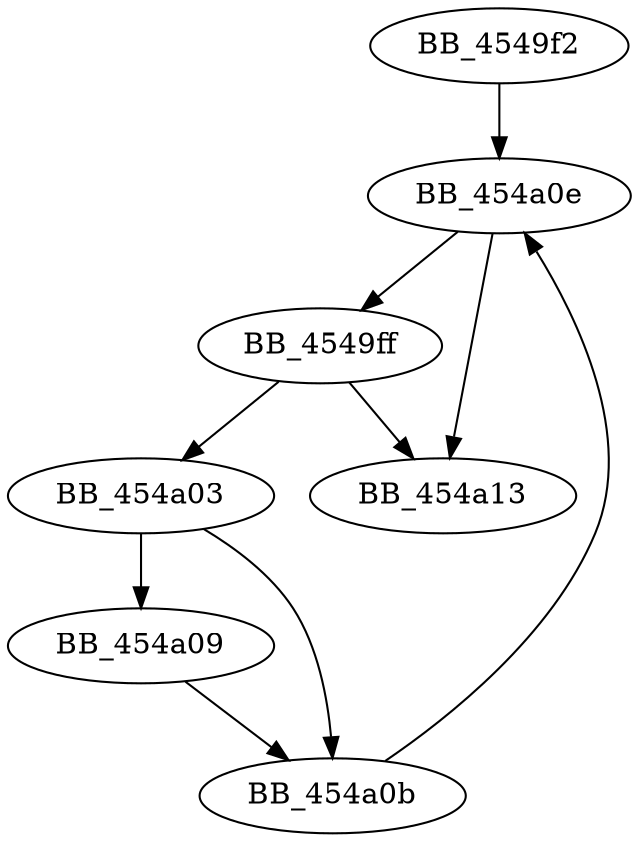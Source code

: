 DiGraph sub_4549F2{
BB_4549f2->BB_454a0e
BB_4549ff->BB_454a03
BB_4549ff->BB_454a13
BB_454a03->BB_454a09
BB_454a03->BB_454a0b
BB_454a09->BB_454a0b
BB_454a0b->BB_454a0e
BB_454a0e->BB_4549ff
BB_454a0e->BB_454a13
}
